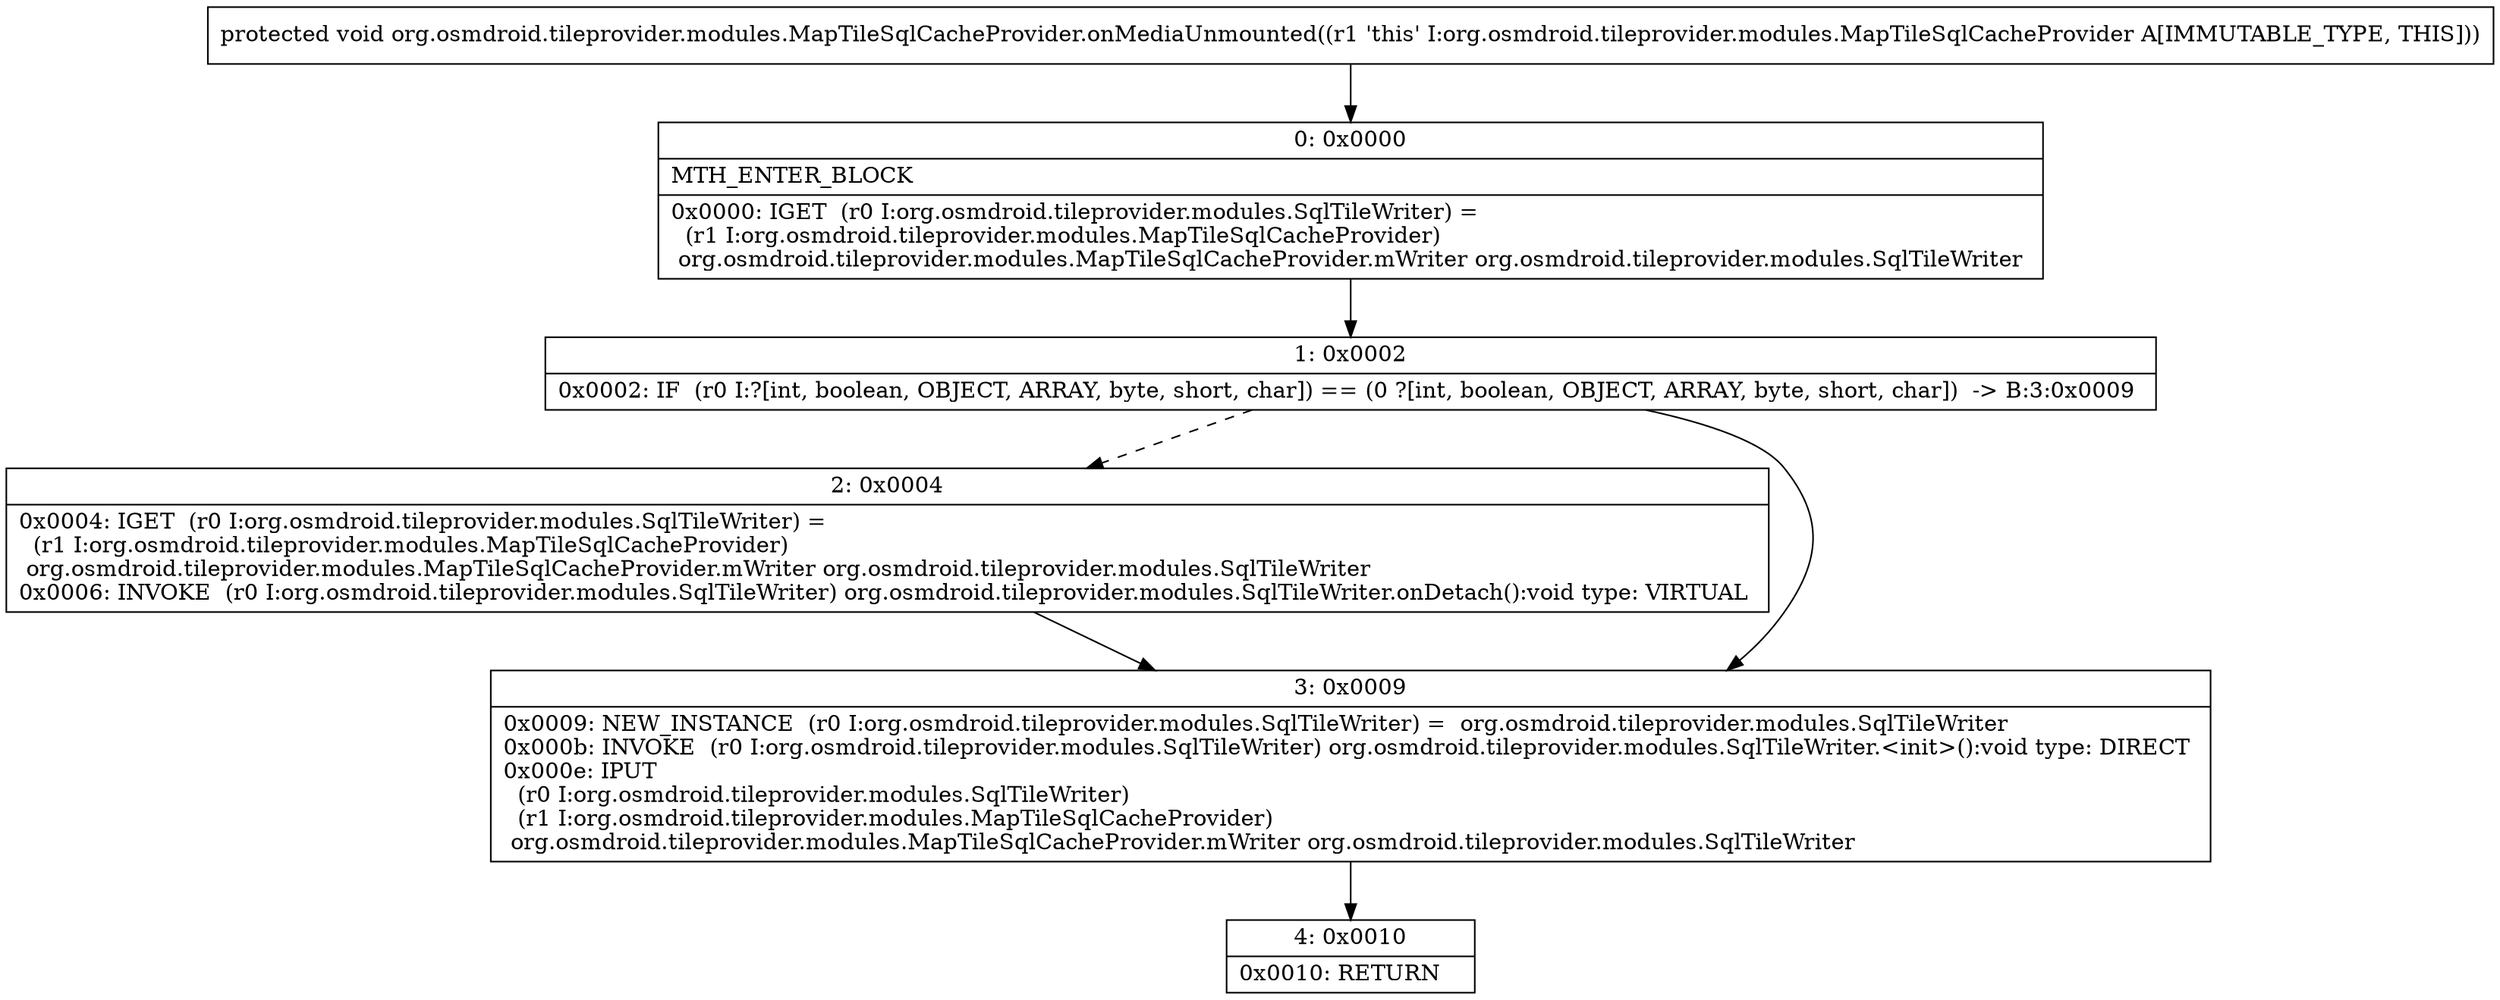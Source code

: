 digraph "CFG fororg.osmdroid.tileprovider.modules.MapTileSqlCacheProvider.onMediaUnmounted()V" {
Node_0 [shape=record,label="{0\:\ 0x0000|MTH_ENTER_BLOCK\l|0x0000: IGET  (r0 I:org.osmdroid.tileprovider.modules.SqlTileWriter) = \l  (r1 I:org.osmdroid.tileprovider.modules.MapTileSqlCacheProvider)\l org.osmdroid.tileprovider.modules.MapTileSqlCacheProvider.mWriter org.osmdroid.tileprovider.modules.SqlTileWriter \l}"];
Node_1 [shape=record,label="{1\:\ 0x0002|0x0002: IF  (r0 I:?[int, boolean, OBJECT, ARRAY, byte, short, char]) == (0 ?[int, boolean, OBJECT, ARRAY, byte, short, char])  \-\> B:3:0x0009 \l}"];
Node_2 [shape=record,label="{2\:\ 0x0004|0x0004: IGET  (r0 I:org.osmdroid.tileprovider.modules.SqlTileWriter) = \l  (r1 I:org.osmdroid.tileprovider.modules.MapTileSqlCacheProvider)\l org.osmdroid.tileprovider.modules.MapTileSqlCacheProvider.mWriter org.osmdroid.tileprovider.modules.SqlTileWriter \l0x0006: INVOKE  (r0 I:org.osmdroid.tileprovider.modules.SqlTileWriter) org.osmdroid.tileprovider.modules.SqlTileWriter.onDetach():void type: VIRTUAL \l}"];
Node_3 [shape=record,label="{3\:\ 0x0009|0x0009: NEW_INSTANCE  (r0 I:org.osmdroid.tileprovider.modules.SqlTileWriter) =  org.osmdroid.tileprovider.modules.SqlTileWriter \l0x000b: INVOKE  (r0 I:org.osmdroid.tileprovider.modules.SqlTileWriter) org.osmdroid.tileprovider.modules.SqlTileWriter.\<init\>():void type: DIRECT \l0x000e: IPUT  \l  (r0 I:org.osmdroid.tileprovider.modules.SqlTileWriter)\l  (r1 I:org.osmdroid.tileprovider.modules.MapTileSqlCacheProvider)\l org.osmdroid.tileprovider.modules.MapTileSqlCacheProvider.mWriter org.osmdroid.tileprovider.modules.SqlTileWriter \l}"];
Node_4 [shape=record,label="{4\:\ 0x0010|0x0010: RETURN   \l}"];
MethodNode[shape=record,label="{protected void org.osmdroid.tileprovider.modules.MapTileSqlCacheProvider.onMediaUnmounted((r1 'this' I:org.osmdroid.tileprovider.modules.MapTileSqlCacheProvider A[IMMUTABLE_TYPE, THIS])) }"];
MethodNode -> Node_0;
Node_0 -> Node_1;
Node_1 -> Node_2[style=dashed];
Node_1 -> Node_3;
Node_2 -> Node_3;
Node_3 -> Node_4;
}

